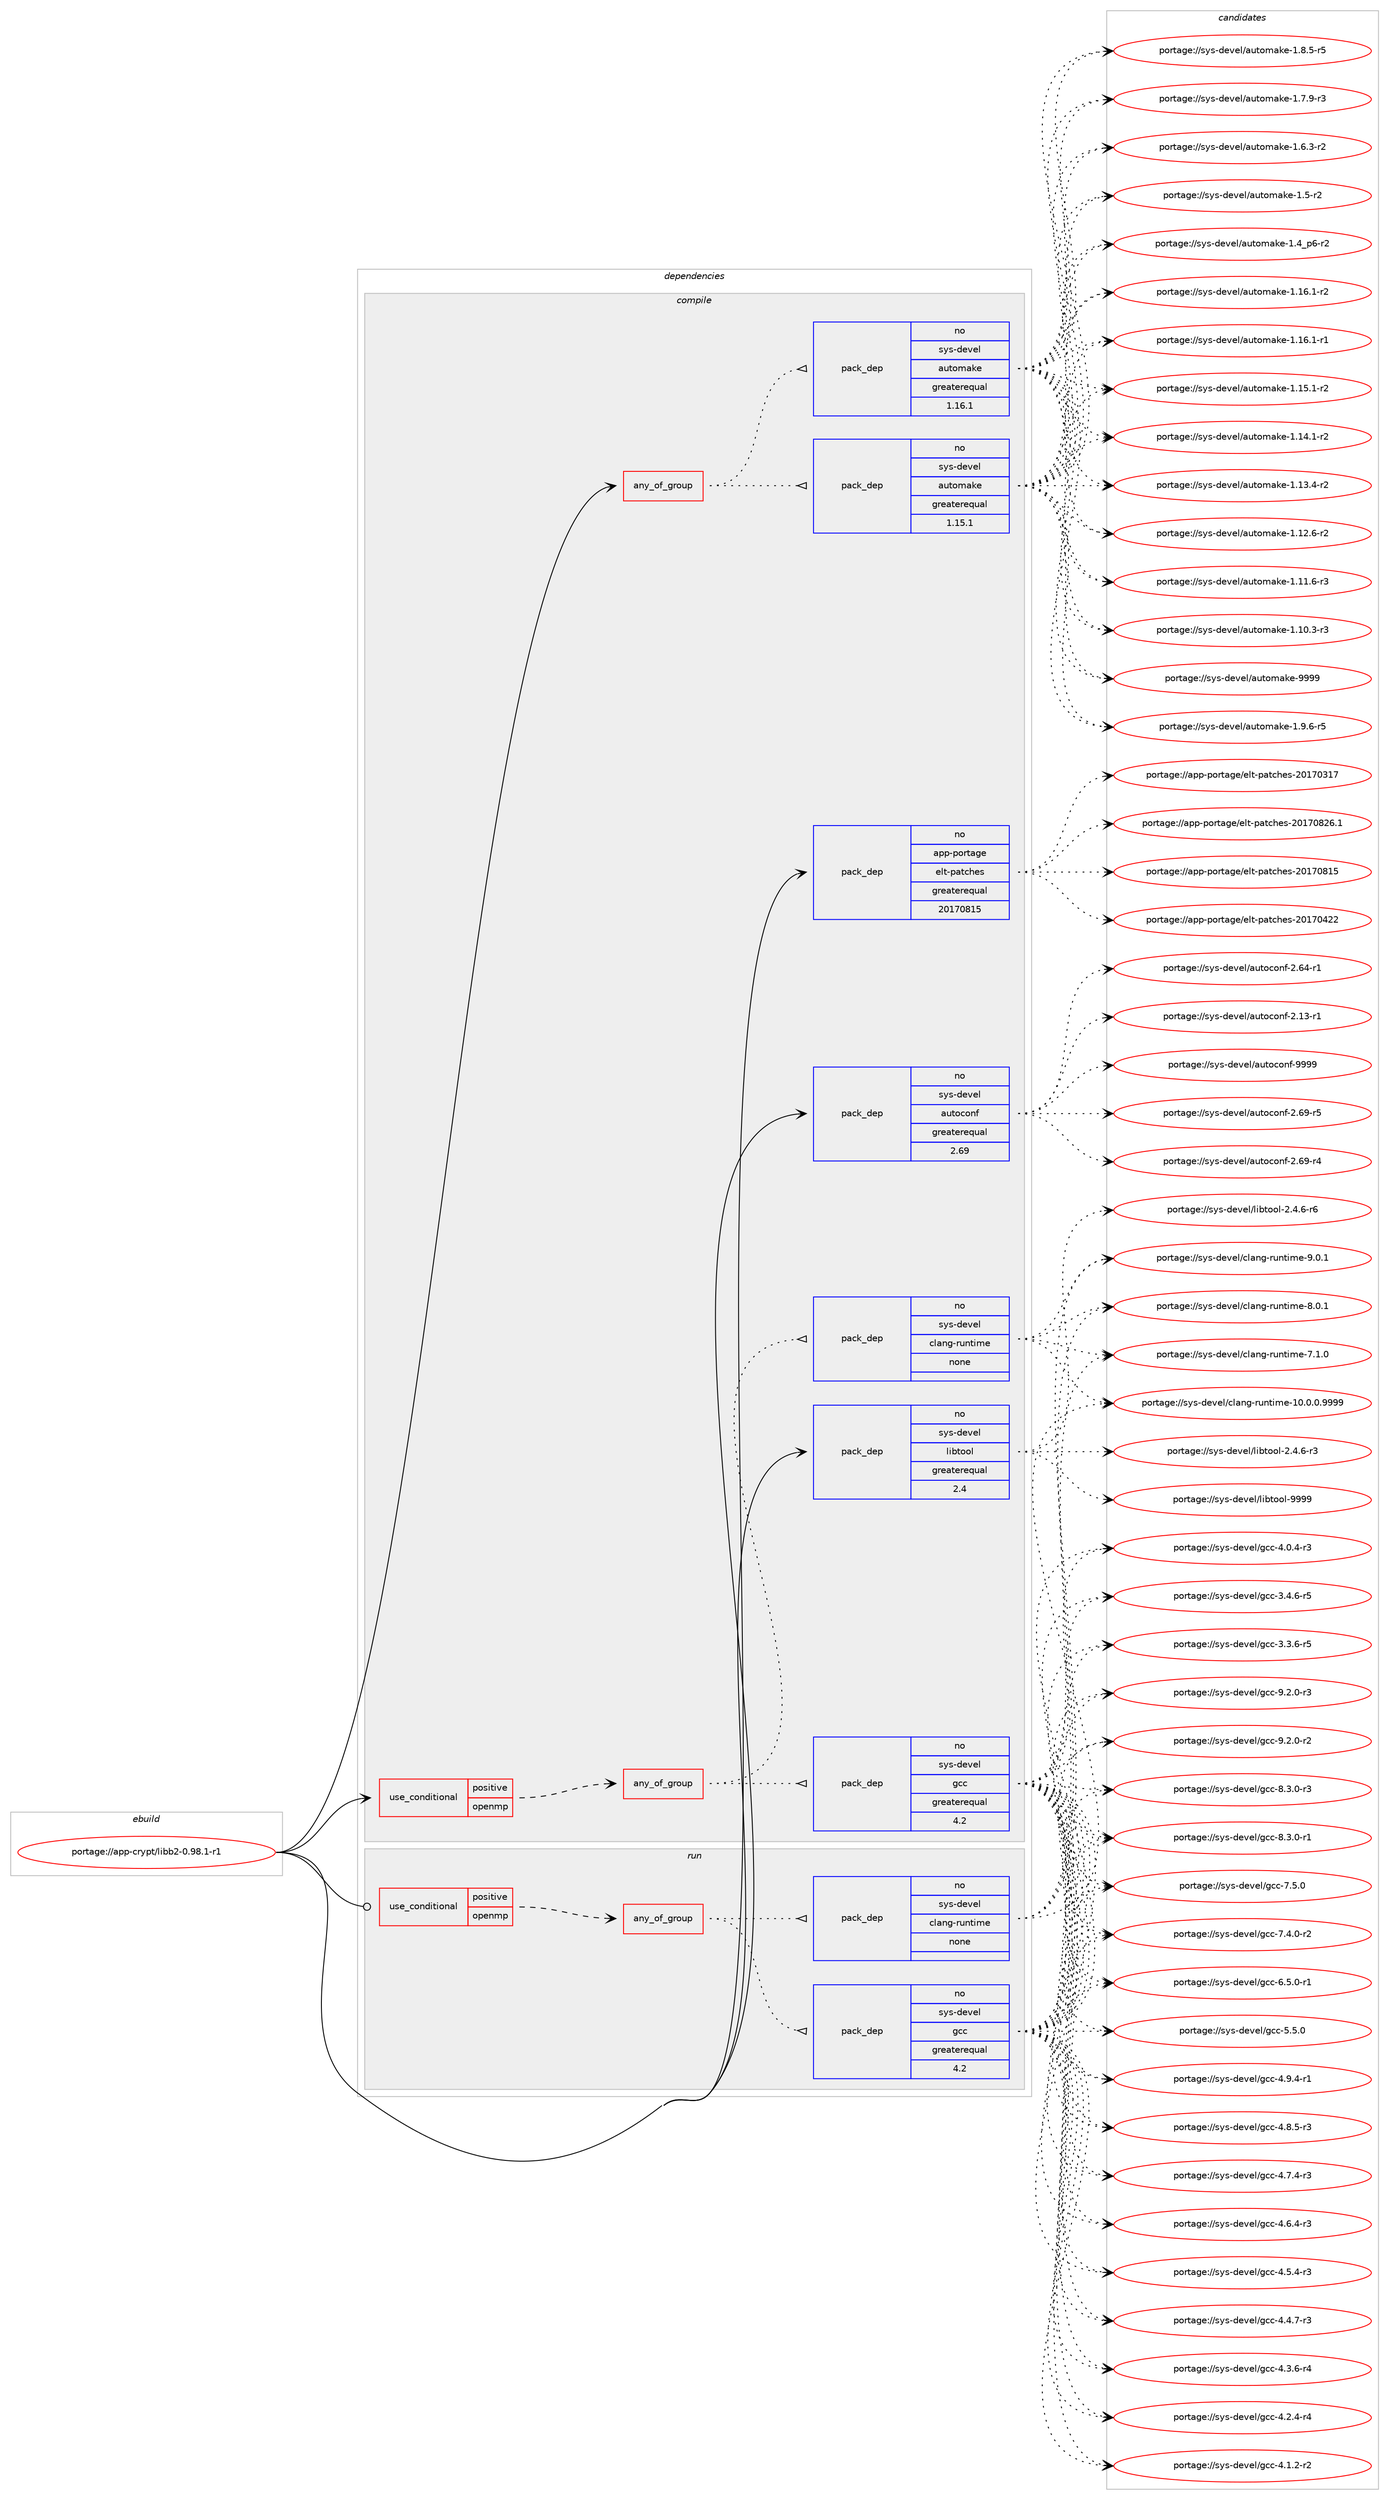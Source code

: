 digraph prolog {

# *************
# Graph options
# *************

newrank=true;
concentrate=true;
compound=true;
graph [rankdir=LR,fontname=Helvetica,fontsize=10,ranksep=1.5];#, ranksep=2.5, nodesep=0.2];
edge  [arrowhead=vee];
node  [fontname=Helvetica,fontsize=10];

# **********
# The ebuild
# **********

subgraph cluster_leftcol {
color=gray;
label=<<i>ebuild</i>>;
id [label="portage://app-crypt/libb2-0.98.1-r1", color=red, width=4, href="../app-crypt/libb2-0.98.1-r1.svg"];
}

# ****************
# The dependencies
# ****************

subgraph cluster_midcol {
color=gray;
label=<<i>dependencies</i>>;
subgraph cluster_compile {
fillcolor="#eeeeee";
style=filled;
label=<<i>compile</i>>;
subgraph any8252 {
dependency642496 [label=<<TABLE BORDER="0" CELLBORDER="1" CELLSPACING="0" CELLPADDING="4"><TR><TD CELLPADDING="10">any_of_group</TD></TR></TABLE>>, shape=none, color=red];subgraph pack482571 {
dependency642497 [label=<<TABLE BORDER="0" CELLBORDER="1" CELLSPACING="0" CELLPADDING="4" WIDTH="220"><TR><TD ROWSPAN="6" CELLPADDING="30">pack_dep</TD></TR><TR><TD WIDTH="110">no</TD></TR><TR><TD>sys-devel</TD></TR><TR><TD>automake</TD></TR><TR><TD>greaterequal</TD></TR><TR><TD>1.16.1</TD></TR></TABLE>>, shape=none, color=blue];
}
dependency642496:e -> dependency642497:w [weight=20,style="dotted",arrowhead="oinv"];
subgraph pack482572 {
dependency642498 [label=<<TABLE BORDER="0" CELLBORDER="1" CELLSPACING="0" CELLPADDING="4" WIDTH="220"><TR><TD ROWSPAN="6" CELLPADDING="30">pack_dep</TD></TR><TR><TD WIDTH="110">no</TD></TR><TR><TD>sys-devel</TD></TR><TR><TD>automake</TD></TR><TR><TD>greaterequal</TD></TR><TR><TD>1.15.1</TD></TR></TABLE>>, shape=none, color=blue];
}
dependency642496:e -> dependency642498:w [weight=20,style="dotted",arrowhead="oinv"];
}
id:e -> dependency642496:w [weight=20,style="solid",arrowhead="vee"];
subgraph cond151380 {
dependency642499 [label=<<TABLE BORDER="0" CELLBORDER="1" CELLSPACING="0" CELLPADDING="4"><TR><TD ROWSPAN="3" CELLPADDING="10">use_conditional</TD></TR><TR><TD>positive</TD></TR><TR><TD>openmp</TD></TR></TABLE>>, shape=none, color=red];
subgraph any8253 {
dependency642500 [label=<<TABLE BORDER="0" CELLBORDER="1" CELLSPACING="0" CELLPADDING="4"><TR><TD CELLPADDING="10">any_of_group</TD></TR></TABLE>>, shape=none, color=red];subgraph pack482573 {
dependency642501 [label=<<TABLE BORDER="0" CELLBORDER="1" CELLSPACING="0" CELLPADDING="4" WIDTH="220"><TR><TD ROWSPAN="6" CELLPADDING="30">pack_dep</TD></TR><TR><TD WIDTH="110">no</TD></TR><TR><TD>sys-devel</TD></TR><TR><TD>gcc</TD></TR><TR><TD>greaterequal</TD></TR><TR><TD>4.2</TD></TR></TABLE>>, shape=none, color=blue];
}
dependency642500:e -> dependency642501:w [weight=20,style="dotted",arrowhead="oinv"];
subgraph pack482574 {
dependency642502 [label=<<TABLE BORDER="0" CELLBORDER="1" CELLSPACING="0" CELLPADDING="4" WIDTH="220"><TR><TD ROWSPAN="6" CELLPADDING="30">pack_dep</TD></TR><TR><TD WIDTH="110">no</TD></TR><TR><TD>sys-devel</TD></TR><TR><TD>clang-runtime</TD></TR><TR><TD>none</TD></TR><TR><TD></TD></TR></TABLE>>, shape=none, color=blue];
}
dependency642500:e -> dependency642502:w [weight=20,style="dotted",arrowhead="oinv"];
}
dependency642499:e -> dependency642500:w [weight=20,style="dashed",arrowhead="vee"];
}
id:e -> dependency642499:w [weight=20,style="solid",arrowhead="vee"];
subgraph pack482575 {
dependency642503 [label=<<TABLE BORDER="0" CELLBORDER="1" CELLSPACING="0" CELLPADDING="4" WIDTH="220"><TR><TD ROWSPAN="6" CELLPADDING="30">pack_dep</TD></TR><TR><TD WIDTH="110">no</TD></TR><TR><TD>app-portage</TD></TR><TR><TD>elt-patches</TD></TR><TR><TD>greaterequal</TD></TR><TR><TD>20170815</TD></TR></TABLE>>, shape=none, color=blue];
}
id:e -> dependency642503:w [weight=20,style="solid",arrowhead="vee"];
subgraph pack482576 {
dependency642504 [label=<<TABLE BORDER="0" CELLBORDER="1" CELLSPACING="0" CELLPADDING="4" WIDTH="220"><TR><TD ROWSPAN="6" CELLPADDING="30">pack_dep</TD></TR><TR><TD WIDTH="110">no</TD></TR><TR><TD>sys-devel</TD></TR><TR><TD>autoconf</TD></TR><TR><TD>greaterequal</TD></TR><TR><TD>2.69</TD></TR></TABLE>>, shape=none, color=blue];
}
id:e -> dependency642504:w [weight=20,style="solid",arrowhead="vee"];
subgraph pack482577 {
dependency642505 [label=<<TABLE BORDER="0" CELLBORDER="1" CELLSPACING="0" CELLPADDING="4" WIDTH="220"><TR><TD ROWSPAN="6" CELLPADDING="30">pack_dep</TD></TR><TR><TD WIDTH="110">no</TD></TR><TR><TD>sys-devel</TD></TR><TR><TD>libtool</TD></TR><TR><TD>greaterequal</TD></TR><TR><TD>2.4</TD></TR></TABLE>>, shape=none, color=blue];
}
id:e -> dependency642505:w [weight=20,style="solid",arrowhead="vee"];
}
subgraph cluster_compileandrun {
fillcolor="#eeeeee";
style=filled;
label=<<i>compile and run</i>>;
}
subgraph cluster_run {
fillcolor="#eeeeee";
style=filled;
label=<<i>run</i>>;
subgraph cond151381 {
dependency642506 [label=<<TABLE BORDER="0" CELLBORDER="1" CELLSPACING="0" CELLPADDING="4"><TR><TD ROWSPAN="3" CELLPADDING="10">use_conditional</TD></TR><TR><TD>positive</TD></TR><TR><TD>openmp</TD></TR></TABLE>>, shape=none, color=red];
subgraph any8254 {
dependency642507 [label=<<TABLE BORDER="0" CELLBORDER="1" CELLSPACING="0" CELLPADDING="4"><TR><TD CELLPADDING="10">any_of_group</TD></TR></TABLE>>, shape=none, color=red];subgraph pack482578 {
dependency642508 [label=<<TABLE BORDER="0" CELLBORDER="1" CELLSPACING="0" CELLPADDING="4" WIDTH="220"><TR><TD ROWSPAN="6" CELLPADDING="30">pack_dep</TD></TR><TR><TD WIDTH="110">no</TD></TR><TR><TD>sys-devel</TD></TR><TR><TD>gcc</TD></TR><TR><TD>greaterequal</TD></TR><TR><TD>4.2</TD></TR></TABLE>>, shape=none, color=blue];
}
dependency642507:e -> dependency642508:w [weight=20,style="dotted",arrowhead="oinv"];
subgraph pack482579 {
dependency642509 [label=<<TABLE BORDER="0" CELLBORDER="1" CELLSPACING="0" CELLPADDING="4" WIDTH="220"><TR><TD ROWSPAN="6" CELLPADDING="30">pack_dep</TD></TR><TR><TD WIDTH="110">no</TD></TR><TR><TD>sys-devel</TD></TR><TR><TD>clang-runtime</TD></TR><TR><TD>none</TD></TR><TR><TD></TD></TR></TABLE>>, shape=none, color=blue];
}
dependency642507:e -> dependency642509:w [weight=20,style="dotted",arrowhead="oinv"];
}
dependency642506:e -> dependency642507:w [weight=20,style="dashed",arrowhead="vee"];
}
id:e -> dependency642506:w [weight=20,style="solid",arrowhead="odot"];
}
}

# **************
# The candidates
# **************

subgraph cluster_choices {
rank=same;
color=gray;
label=<<i>candidates</i>>;

subgraph choice482571 {
color=black;
nodesep=1;
choice115121115451001011181011084797117116111109971071014557575757 [label="portage://sys-devel/automake-9999", color=red, width=4,href="../sys-devel/automake-9999.svg"];
choice115121115451001011181011084797117116111109971071014549465746544511453 [label="portage://sys-devel/automake-1.9.6-r5", color=red, width=4,href="../sys-devel/automake-1.9.6-r5.svg"];
choice115121115451001011181011084797117116111109971071014549465646534511453 [label="portage://sys-devel/automake-1.8.5-r5", color=red, width=4,href="../sys-devel/automake-1.8.5-r5.svg"];
choice115121115451001011181011084797117116111109971071014549465546574511451 [label="portage://sys-devel/automake-1.7.9-r3", color=red, width=4,href="../sys-devel/automake-1.7.9-r3.svg"];
choice115121115451001011181011084797117116111109971071014549465446514511450 [label="portage://sys-devel/automake-1.6.3-r2", color=red, width=4,href="../sys-devel/automake-1.6.3-r2.svg"];
choice11512111545100101118101108479711711611110997107101454946534511450 [label="portage://sys-devel/automake-1.5-r2", color=red, width=4,href="../sys-devel/automake-1.5-r2.svg"];
choice115121115451001011181011084797117116111109971071014549465295112544511450 [label="portage://sys-devel/automake-1.4_p6-r2", color=red, width=4,href="../sys-devel/automake-1.4_p6-r2.svg"];
choice11512111545100101118101108479711711611110997107101454946495446494511450 [label="portage://sys-devel/automake-1.16.1-r2", color=red, width=4,href="../sys-devel/automake-1.16.1-r2.svg"];
choice11512111545100101118101108479711711611110997107101454946495446494511449 [label="portage://sys-devel/automake-1.16.1-r1", color=red, width=4,href="../sys-devel/automake-1.16.1-r1.svg"];
choice11512111545100101118101108479711711611110997107101454946495346494511450 [label="portage://sys-devel/automake-1.15.1-r2", color=red, width=4,href="../sys-devel/automake-1.15.1-r2.svg"];
choice11512111545100101118101108479711711611110997107101454946495246494511450 [label="portage://sys-devel/automake-1.14.1-r2", color=red, width=4,href="../sys-devel/automake-1.14.1-r2.svg"];
choice11512111545100101118101108479711711611110997107101454946495146524511450 [label="portage://sys-devel/automake-1.13.4-r2", color=red, width=4,href="../sys-devel/automake-1.13.4-r2.svg"];
choice11512111545100101118101108479711711611110997107101454946495046544511450 [label="portage://sys-devel/automake-1.12.6-r2", color=red, width=4,href="../sys-devel/automake-1.12.6-r2.svg"];
choice11512111545100101118101108479711711611110997107101454946494946544511451 [label="portage://sys-devel/automake-1.11.6-r3", color=red, width=4,href="../sys-devel/automake-1.11.6-r3.svg"];
choice11512111545100101118101108479711711611110997107101454946494846514511451 [label="portage://sys-devel/automake-1.10.3-r3", color=red, width=4,href="../sys-devel/automake-1.10.3-r3.svg"];
dependency642497:e -> choice115121115451001011181011084797117116111109971071014557575757:w [style=dotted,weight="100"];
dependency642497:e -> choice115121115451001011181011084797117116111109971071014549465746544511453:w [style=dotted,weight="100"];
dependency642497:e -> choice115121115451001011181011084797117116111109971071014549465646534511453:w [style=dotted,weight="100"];
dependency642497:e -> choice115121115451001011181011084797117116111109971071014549465546574511451:w [style=dotted,weight="100"];
dependency642497:e -> choice115121115451001011181011084797117116111109971071014549465446514511450:w [style=dotted,weight="100"];
dependency642497:e -> choice11512111545100101118101108479711711611110997107101454946534511450:w [style=dotted,weight="100"];
dependency642497:e -> choice115121115451001011181011084797117116111109971071014549465295112544511450:w [style=dotted,weight="100"];
dependency642497:e -> choice11512111545100101118101108479711711611110997107101454946495446494511450:w [style=dotted,weight="100"];
dependency642497:e -> choice11512111545100101118101108479711711611110997107101454946495446494511449:w [style=dotted,weight="100"];
dependency642497:e -> choice11512111545100101118101108479711711611110997107101454946495346494511450:w [style=dotted,weight="100"];
dependency642497:e -> choice11512111545100101118101108479711711611110997107101454946495246494511450:w [style=dotted,weight="100"];
dependency642497:e -> choice11512111545100101118101108479711711611110997107101454946495146524511450:w [style=dotted,weight="100"];
dependency642497:e -> choice11512111545100101118101108479711711611110997107101454946495046544511450:w [style=dotted,weight="100"];
dependency642497:e -> choice11512111545100101118101108479711711611110997107101454946494946544511451:w [style=dotted,weight="100"];
dependency642497:e -> choice11512111545100101118101108479711711611110997107101454946494846514511451:w [style=dotted,weight="100"];
}
subgraph choice482572 {
color=black;
nodesep=1;
choice115121115451001011181011084797117116111109971071014557575757 [label="portage://sys-devel/automake-9999", color=red, width=4,href="../sys-devel/automake-9999.svg"];
choice115121115451001011181011084797117116111109971071014549465746544511453 [label="portage://sys-devel/automake-1.9.6-r5", color=red, width=4,href="../sys-devel/automake-1.9.6-r5.svg"];
choice115121115451001011181011084797117116111109971071014549465646534511453 [label="portage://sys-devel/automake-1.8.5-r5", color=red, width=4,href="../sys-devel/automake-1.8.5-r5.svg"];
choice115121115451001011181011084797117116111109971071014549465546574511451 [label="portage://sys-devel/automake-1.7.9-r3", color=red, width=4,href="../sys-devel/automake-1.7.9-r3.svg"];
choice115121115451001011181011084797117116111109971071014549465446514511450 [label="portage://sys-devel/automake-1.6.3-r2", color=red, width=4,href="../sys-devel/automake-1.6.3-r2.svg"];
choice11512111545100101118101108479711711611110997107101454946534511450 [label="portage://sys-devel/automake-1.5-r2", color=red, width=4,href="../sys-devel/automake-1.5-r2.svg"];
choice115121115451001011181011084797117116111109971071014549465295112544511450 [label="portage://sys-devel/automake-1.4_p6-r2", color=red, width=4,href="../sys-devel/automake-1.4_p6-r2.svg"];
choice11512111545100101118101108479711711611110997107101454946495446494511450 [label="portage://sys-devel/automake-1.16.1-r2", color=red, width=4,href="../sys-devel/automake-1.16.1-r2.svg"];
choice11512111545100101118101108479711711611110997107101454946495446494511449 [label="portage://sys-devel/automake-1.16.1-r1", color=red, width=4,href="../sys-devel/automake-1.16.1-r1.svg"];
choice11512111545100101118101108479711711611110997107101454946495346494511450 [label="portage://sys-devel/automake-1.15.1-r2", color=red, width=4,href="../sys-devel/automake-1.15.1-r2.svg"];
choice11512111545100101118101108479711711611110997107101454946495246494511450 [label="portage://sys-devel/automake-1.14.1-r2", color=red, width=4,href="../sys-devel/automake-1.14.1-r2.svg"];
choice11512111545100101118101108479711711611110997107101454946495146524511450 [label="portage://sys-devel/automake-1.13.4-r2", color=red, width=4,href="../sys-devel/automake-1.13.4-r2.svg"];
choice11512111545100101118101108479711711611110997107101454946495046544511450 [label="portage://sys-devel/automake-1.12.6-r2", color=red, width=4,href="../sys-devel/automake-1.12.6-r2.svg"];
choice11512111545100101118101108479711711611110997107101454946494946544511451 [label="portage://sys-devel/automake-1.11.6-r3", color=red, width=4,href="../sys-devel/automake-1.11.6-r3.svg"];
choice11512111545100101118101108479711711611110997107101454946494846514511451 [label="portage://sys-devel/automake-1.10.3-r3", color=red, width=4,href="../sys-devel/automake-1.10.3-r3.svg"];
dependency642498:e -> choice115121115451001011181011084797117116111109971071014557575757:w [style=dotted,weight="100"];
dependency642498:e -> choice115121115451001011181011084797117116111109971071014549465746544511453:w [style=dotted,weight="100"];
dependency642498:e -> choice115121115451001011181011084797117116111109971071014549465646534511453:w [style=dotted,weight="100"];
dependency642498:e -> choice115121115451001011181011084797117116111109971071014549465546574511451:w [style=dotted,weight="100"];
dependency642498:e -> choice115121115451001011181011084797117116111109971071014549465446514511450:w [style=dotted,weight="100"];
dependency642498:e -> choice11512111545100101118101108479711711611110997107101454946534511450:w [style=dotted,weight="100"];
dependency642498:e -> choice115121115451001011181011084797117116111109971071014549465295112544511450:w [style=dotted,weight="100"];
dependency642498:e -> choice11512111545100101118101108479711711611110997107101454946495446494511450:w [style=dotted,weight="100"];
dependency642498:e -> choice11512111545100101118101108479711711611110997107101454946495446494511449:w [style=dotted,weight="100"];
dependency642498:e -> choice11512111545100101118101108479711711611110997107101454946495346494511450:w [style=dotted,weight="100"];
dependency642498:e -> choice11512111545100101118101108479711711611110997107101454946495246494511450:w [style=dotted,weight="100"];
dependency642498:e -> choice11512111545100101118101108479711711611110997107101454946495146524511450:w [style=dotted,weight="100"];
dependency642498:e -> choice11512111545100101118101108479711711611110997107101454946495046544511450:w [style=dotted,weight="100"];
dependency642498:e -> choice11512111545100101118101108479711711611110997107101454946494946544511451:w [style=dotted,weight="100"];
dependency642498:e -> choice11512111545100101118101108479711711611110997107101454946494846514511451:w [style=dotted,weight="100"];
}
subgraph choice482573 {
color=black;
nodesep=1;
choice115121115451001011181011084710399994557465046484511451 [label="portage://sys-devel/gcc-9.2.0-r3", color=red, width=4,href="../sys-devel/gcc-9.2.0-r3.svg"];
choice115121115451001011181011084710399994557465046484511450 [label="portage://sys-devel/gcc-9.2.0-r2", color=red, width=4,href="../sys-devel/gcc-9.2.0-r2.svg"];
choice115121115451001011181011084710399994556465146484511451 [label="portage://sys-devel/gcc-8.3.0-r3", color=red, width=4,href="../sys-devel/gcc-8.3.0-r3.svg"];
choice115121115451001011181011084710399994556465146484511449 [label="portage://sys-devel/gcc-8.3.0-r1", color=red, width=4,href="../sys-devel/gcc-8.3.0-r1.svg"];
choice11512111545100101118101108471039999455546534648 [label="portage://sys-devel/gcc-7.5.0", color=red, width=4,href="../sys-devel/gcc-7.5.0.svg"];
choice115121115451001011181011084710399994555465246484511450 [label="portage://sys-devel/gcc-7.4.0-r2", color=red, width=4,href="../sys-devel/gcc-7.4.0-r2.svg"];
choice115121115451001011181011084710399994554465346484511449 [label="portage://sys-devel/gcc-6.5.0-r1", color=red, width=4,href="../sys-devel/gcc-6.5.0-r1.svg"];
choice11512111545100101118101108471039999455346534648 [label="portage://sys-devel/gcc-5.5.0", color=red, width=4,href="../sys-devel/gcc-5.5.0.svg"];
choice115121115451001011181011084710399994552465746524511449 [label="portage://sys-devel/gcc-4.9.4-r1", color=red, width=4,href="../sys-devel/gcc-4.9.4-r1.svg"];
choice115121115451001011181011084710399994552465646534511451 [label="portage://sys-devel/gcc-4.8.5-r3", color=red, width=4,href="../sys-devel/gcc-4.8.5-r3.svg"];
choice115121115451001011181011084710399994552465546524511451 [label="portage://sys-devel/gcc-4.7.4-r3", color=red, width=4,href="../sys-devel/gcc-4.7.4-r3.svg"];
choice115121115451001011181011084710399994552465446524511451 [label="portage://sys-devel/gcc-4.6.4-r3", color=red, width=4,href="../sys-devel/gcc-4.6.4-r3.svg"];
choice115121115451001011181011084710399994552465346524511451 [label="portage://sys-devel/gcc-4.5.4-r3", color=red, width=4,href="../sys-devel/gcc-4.5.4-r3.svg"];
choice115121115451001011181011084710399994552465246554511451 [label="portage://sys-devel/gcc-4.4.7-r3", color=red, width=4,href="../sys-devel/gcc-4.4.7-r3.svg"];
choice115121115451001011181011084710399994552465146544511452 [label="portage://sys-devel/gcc-4.3.6-r4", color=red, width=4,href="../sys-devel/gcc-4.3.6-r4.svg"];
choice115121115451001011181011084710399994552465046524511452 [label="portage://sys-devel/gcc-4.2.4-r4", color=red, width=4,href="../sys-devel/gcc-4.2.4-r4.svg"];
choice115121115451001011181011084710399994552464946504511450 [label="portage://sys-devel/gcc-4.1.2-r2", color=red, width=4,href="../sys-devel/gcc-4.1.2-r2.svg"];
choice115121115451001011181011084710399994552464846524511451 [label="portage://sys-devel/gcc-4.0.4-r3", color=red, width=4,href="../sys-devel/gcc-4.0.4-r3.svg"];
choice115121115451001011181011084710399994551465246544511453 [label="portage://sys-devel/gcc-3.4.6-r5", color=red, width=4,href="../sys-devel/gcc-3.4.6-r5.svg"];
choice115121115451001011181011084710399994551465146544511453 [label="portage://sys-devel/gcc-3.3.6-r5", color=red, width=4,href="../sys-devel/gcc-3.3.6-r5.svg"];
dependency642501:e -> choice115121115451001011181011084710399994557465046484511451:w [style=dotted,weight="100"];
dependency642501:e -> choice115121115451001011181011084710399994557465046484511450:w [style=dotted,weight="100"];
dependency642501:e -> choice115121115451001011181011084710399994556465146484511451:w [style=dotted,weight="100"];
dependency642501:e -> choice115121115451001011181011084710399994556465146484511449:w [style=dotted,weight="100"];
dependency642501:e -> choice11512111545100101118101108471039999455546534648:w [style=dotted,weight="100"];
dependency642501:e -> choice115121115451001011181011084710399994555465246484511450:w [style=dotted,weight="100"];
dependency642501:e -> choice115121115451001011181011084710399994554465346484511449:w [style=dotted,weight="100"];
dependency642501:e -> choice11512111545100101118101108471039999455346534648:w [style=dotted,weight="100"];
dependency642501:e -> choice115121115451001011181011084710399994552465746524511449:w [style=dotted,weight="100"];
dependency642501:e -> choice115121115451001011181011084710399994552465646534511451:w [style=dotted,weight="100"];
dependency642501:e -> choice115121115451001011181011084710399994552465546524511451:w [style=dotted,weight="100"];
dependency642501:e -> choice115121115451001011181011084710399994552465446524511451:w [style=dotted,weight="100"];
dependency642501:e -> choice115121115451001011181011084710399994552465346524511451:w [style=dotted,weight="100"];
dependency642501:e -> choice115121115451001011181011084710399994552465246554511451:w [style=dotted,weight="100"];
dependency642501:e -> choice115121115451001011181011084710399994552465146544511452:w [style=dotted,weight="100"];
dependency642501:e -> choice115121115451001011181011084710399994552465046524511452:w [style=dotted,weight="100"];
dependency642501:e -> choice115121115451001011181011084710399994552464946504511450:w [style=dotted,weight="100"];
dependency642501:e -> choice115121115451001011181011084710399994552464846524511451:w [style=dotted,weight="100"];
dependency642501:e -> choice115121115451001011181011084710399994551465246544511453:w [style=dotted,weight="100"];
dependency642501:e -> choice115121115451001011181011084710399994551465146544511453:w [style=dotted,weight="100"];
}
subgraph choice482574 {
color=black;
nodesep=1;
choice1151211154510010111810110847991089711010345114117110116105109101455746484649 [label="portage://sys-devel/clang-runtime-9.0.1", color=red, width=4,href="../sys-devel/clang-runtime-9.0.1.svg"];
choice1151211154510010111810110847991089711010345114117110116105109101455646484649 [label="portage://sys-devel/clang-runtime-8.0.1", color=red, width=4,href="../sys-devel/clang-runtime-8.0.1.svg"];
choice1151211154510010111810110847991089711010345114117110116105109101455546494648 [label="portage://sys-devel/clang-runtime-7.1.0", color=red, width=4,href="../sys-devel/clang-runtime-7.1.0.svg"];
choice1151211154510010111810110847991089711010345114117110116105109101454948464846484657575757 [label="portage://sys-devel/clang-runtime-10.0.0.9999", color=red, width=4,href="../sys-devel/clang-runtime-10.0.0.9999.svg"];
dependency642502:e -> choice1151211154510010111810110847991089711010345114117110116105109101455746484649:w [style=dotted,weight="100"];
dependency642502:e -> choice1151211154510010111810110847991089711010345114117110116105109101455646484649:w [style=dotted,weight="100"];
dependency642502:e -> choice1151211154510010111810110847991089711010345114117110116105109101455546494648:w [style=dotted,weight="100"];
dependency642502:e -> choice1151211154510010111810110847991089711010345114117110116105109101454948464846484657575757:w [style=dotted,weight="100"];
}
subgraph choice482575 {
color=black;
nodesep=1;
choice971121124511211111411697103101471011081164511297116991041011154550484955485650544649 [label="portage://app-portage/elt-patches-20170826.1", color=red, width=4,href="../app-portage/elt-patches-20170826.1.svg"];
choice97112112451121111141169710310147101108116451129711699104101115455048495548564953 [label="portage://app-portage/elt-patches-20170815", color=red, width=4,href="../app-portage/elt-patches-20170815.svg"];
choice97112112451121111141169710310147101108116451129711699104101115455048495548525050 [label="portage://app-portage/elt-patches-20170422", color=red, width=4,href="../app-portage/elt-patches-20170422.svg"];
choice97112112451121111141169710310147101108116451129711699104101115455048495548514955 [label="portage://app-portage/elt-patches-20170317", color=red, width=4,href="../app-portage/elt-patches-20170317.svg"];
dependency642503:e -> choice971121124511211111411697103101471011081164511297116991041011154550484955485650544649:w [style=dotted,weight="100"];
dependency642503:e -> choice97112112451121111141169710310147101108116451129711699104101115455048495548564953:w [style=dotted,weight="100"];
dependency642503:e -> choice97112112451121111141169710310147101108116451129711699104101115455048495548525050:w [style=dotted,weight="100"];
dependency642503:e -> choice97112112451121111141169710310147101108116451129711699104101115455048495548514955:w [style=dotted,weight="100"];
}
subgraph choice482576 {
color=black;
nodesep=1;
choice115121115451001011181011084797117116111991111101024557575757 [label="portage://sys-devel/autoconf-9999", color=red, width=4,href="../sys-devel/autoconf-9999.svg"];
choice1151211154510010111810110847971171161119911111010245504654574511453 [label="portage://sys-devel/autoconf-2.69-r5", color=red, width=4,href="../sys-devel/autoconf-2.69-r5.svg"];
choice1151211154510010111810110847971171161119911111010245504654574511452 [label="portage://sys-devel/autoconf-2.69-r4", color=red, width=4,href="../sys-devel/autoconf-2.69-r4.svg"];
choice1151211154510010111810110847971171161119911111010245504654524511449 [label="portage://sys-devel/autoconf-2.64-r1", color=red, width=4,href="../sys-devel/autoconf-2.64-r1.svg"];
choice1151211154510010111810110847971171161119911111010245504649514511449 [label="portage://sys-devel/autoconf-2.13-r1", color=red, width=4,href="../sys-devel/autoconf-2.13-r1.svg"];
dependency642504:e -> choice115121115451001011181011084797117116111991111101024557575757:w [style=dotted,weight="100"];
dependency642504:e -> choice1151211154510010111810110847971171161119911111010245504654574511453:w [style=dotted,weight="100"];
dependency642504:e -> choice1151211154510010111810110847971171161119911111010245504654574511452:w [style=dotted,weight="100"];
dependency642504:e -> choice1151211154510010111810110847971171161119911111010245504654524511449:w [style=dotted,weight="100"];
dependency642504:e -> choice1151211154510010111810110847971171161119911111010245504649514511449:w [style=dotted,weight="100"];
}
subgraph choice482577 {
color=black;
nodesep=1;
choice1151211154510010111810110847108105981161111111084557575757 [label="portage://sys-devel/libtool-9999", color=red, width=4,href="../sys-devel/libtool-9999.svg"];
choice1151211154510010111810110847108105981161111111084550465246544511454 [label="portage://sys-devel/libtool-2.4.6-r6", color=red, width=4,href="../sys-devel/libtool-2.4.6-r6.svg"];
choice1151211154510010111810110847108105981161111111084550465246544511451 [label="portage://sys-devel/libtool-2.4.6-r3", color=red, width=4,href="../sys-devel/libtool-2.4.6-r3.svg"];
dependency642505:e -> choice1151211154510010111810110847108105981161111111084557575757:w [style=dotted,weight="100"];
dependency642505:e -> choice1151211154510010111810110847108105981161111111084550465246544511454:w [style=dotted,weight="100"];
dependency642505:e -> choice1151211154510010111810110847108105981161111111084550465246544511451:w [style=dotted,weight="100"];
}
subgraph choice482578 {
color=black;
nodesep=1;
choice115121115451001011181011084710399994557465046484511451 [label="portage://sys-devel/gcc-9.2.0-r3", color=red, width=4,href="../sys-devel/gcc-9.2.0-r3.svg"];
choice115121115451001011181011084710399994557465046484511450 [label="portage://sys-devel/gcc-9.2.0-r2", color=red, width=4,href="../sys-devel/gcc-9.2.0-r2.svg"];
choice115121115451001011181011084710399994556465146484511451 [label="portage://sys-devel/gcc-8.3.0-r3", color=red, width=4,href="../sys-devel/gcc-8.3.0-r3.svg"];
choice115121115451001011181011084710399994556465146484511449 [label="portage://sys-devel/gcc-8.3.0-r1", color=red, width=4,href="../sys-devel/gcc-8.3.0-r1.svg"];
choice11512111545100101118101108471039999455546534648 [label="portage://sys-devel/gcc-7.5.0", color=red, width=4,href="../sys-devel/gcc-7.5.0.svg"];
choice115121115451001011181011084710399994555465246484511450 [label="portage://sys-devel/gcc-7.4.0-r2", color=red, width=4,href="../sys-devel/gcc-7.4.0-r2.svg"];
choice115121115451001011181011084710399994554465346484511449 [label="portage://sys-devel/gcc-6.5.0-r1", color=red, width=4,href="../sys-devel/gcc-6.5.0-r1.svg"];
choice11512111545100101118101108471039999455346534648 [label="portage://sys-devel/gcc-5.5.0", color=red, width=4,href="../sys-devel/gcc-5.5.0.svg"];
choice115121115451001011181011084710399994552465746524511449 [label="portage://sys-devel/gcc-4.9.4-r1", color=red, width=4,href="../sys-devel/gcc-4.9.4-r1.svg"];
choice115121115451001011181011084710399994552465646534511451 [label="portage://sys-devel/gcc-4.8.5-r3", color=red, width=4,href="../sys-devel/gcc-4.8.5-r3.svg"];
choice115121115451001011181011084710399994552465546524511451 [label="portage://sys-devel/gcc-4.7.4-r3", color=red, width=4,href="../sys-devel/gcc-4.7.4-r3.svg"];
choice115121115451001011181011084710399994552465446524511451 [label="portage://sys-devel/gcc-4.6.4-r3", color=red, width=4,href="../sys-devel/gcc-4.6.4-r3.svg"];
choice115121115451001011181011084710399994552465346524511451 [label="portage://sys-devel/gcc-4.5.4-r3", color=red, width=4,href="../sys-devel/gcc-4.5.4-r3.svg"];
choice115121115451001011181011084710399994552465246554511451 [label="portage://sys-devel/gcc-4.4.7-r3", color=red, width=4,href="../sys-devel/gcc-4.4.7-r3.svg"];
choice115121115451001011181011084710399994552465146544511452 [label="portage://sys-devel/gcc-4.3.6-r4", color=red, width=4,href="../sys-devel/gcc-4.3.6-r4.svg"];
choice115121115451001011181011084710399994552465046524511452 [label="portage://sys-devel/gcc-4.2.4-r4", color=red, width=4,href="../sys-devel/gcc-4.2.4-r4.svg"];
choice115121115451001011181011084710399994552464946504511450 [label="portage://sys-devel/gcc-4.1.2-r2", color=red, width=4,href="../sys-devel/gcc-4.1.2-r2.svg"];
choice115121115451001011181011084710399994552464846524511451 [label="portage://sys-devel/gcc-4.0.4-r3", color=red, width=4,href="../sys-devel/gcc-4.0.4-r3.svg"];
choice115121115451001011181011084710399994551465246544511453 [label="portage://sys-devel/gcc-3.4.6-r5", color=red, width=4,href="../sys-devel/gcc-3.4.6-r5.svg"];
choice115121115451001011181011084710399994551465146544511453 [label="portage://sys-devel/gcc-3.3.6-r5", color=red, width=4,href="../sys-devel/gcc-3.3.6-r5.svg"];
dependency642508:e -> choice115121115451001011181011084710399994557465046484511451:w [style=dotted,weight="100"];
dependency642508:e -> choice115121115451001011181011084710399994557465046484511450:w [style=dotted,weight="100"];
dependency642508:e -> choice115121115451001011181011084710399994556465146484511451:w [style=dotted,weight="100"];
dependency642508:e -> choice115121115451001011181011084710399994556465146484511449:w [style=dotted,weight="100"];
dependency642508:e -> choice11512111545100101118101108471039999455546534648:w [style=dotted,weight="100"];
dependency642508:e -> choice115121115451001011181011084710399994555465246484511450:w [style=dotted,weight="100"];
dependency642508:e -> choice115121115451001011181011084710399994554465346484511449:w [style=dotted,weight="100"];
dependency642508:e -> choice11512111545100101118101108471039999455346534648:w [style=dotted,weight="100"];
dependency642508:e -> choice115121115451001011181011084710399994552465746524511449:w [style=dotted,weight="100"];
dependency642508:e -> choice115121115451001011181011084710399994552465646534511451:w [style=dotted,weight="100"];
dependency642508:e -> choice115121115451001011181011084710399994552465546524511451:w [style=dotted,weight="100"];
dependency642508:e -> choice115121115451001011181011084710399994552465446524511451:w [style=dotted,weight="100"];
dependency642508:e -> choice115121115451001011181011084710399994552465346524511451:w [style=dotted,weight="100"];
dependency642508:e -> choice115121115451001011181011084710399994552465246554511451:w [style=dotted,weight="100"];
dependency642508:e -> choice115121115451001011181011084710399994552465146544511452:w [style=dotted,weight="100"];
dependency642508:e -> choice115121115451001011181011084710399994552465046524511452:w [style=dotted,weight="100"];
dependency642508:e -> choice115121115451001011181011084710399994552464946504511450:w [style=dotted,weight="100"];
dependency642508:e -> choice115121115451001011181011084710399994552464846524511451:w [style=dotted,weight="100"];
dependency642508:e -> choice115121115451001011181011084710399994551465246544511453:w [style=dotted,weight="100"];
dependency642508:e -> choice115121115451001011181011084710399994551465146544511453:w [style=dotted,weight="100"];
}
subgraph choice482579 {
color=black;
nodesep=1;
choice1151211154510010111810110847991089711010345114117110116105109101455746484649 [label="portage://sys-devel/clang-runtime-9.0.1", color=red, width=4,href="../sys-devel/clang-runtime-9.0.1.svg"];
choice1151211154510010111810110847991089711010345114117110116105109101455646484649 [label="portage://sys-devel/clang-runtime-8.0.1", color=red, width=4,href="../sys-devel/clang-runtime-8.0.1.svg"];
choice1151211154510010111810110847991089711010345114117110116105109101455546494648 [label="portage://sys-devel/clang-runtime-7.1.0", color=red, width=4,href="../sys-devel/clang-runtime-7.1.0.svg"];
choice1151211154510010111810110847991089711010345114117110116105109101454948464846484657575757 [label="portage://sys-devel/clang-runtime-10.0.0.9999", color=red, width=4,href="../sys-devel/clang-runtime-10.0.0.9999.svg"];
dependency642509:e -> choice1151211154510010111810110847991089711010345114117110116105109101455746484649:w [style=dotted,weight="100"];
dependency642509:e -> choice1151211154510010111810110847991089711010345114117110116105109101455646484649:w [style=dotted,weight="100"];
dependency642509:e -> choice1151211154510010111810110847991089711010345114117110116105109101455546494648:w [style=dotted,weight="100"];
dependency642509:e -> choice1151211154510010111810110847991089711010345114117110116105109101454948464846484657575757:w [style=dotted,weight="100"];
}
}

}
